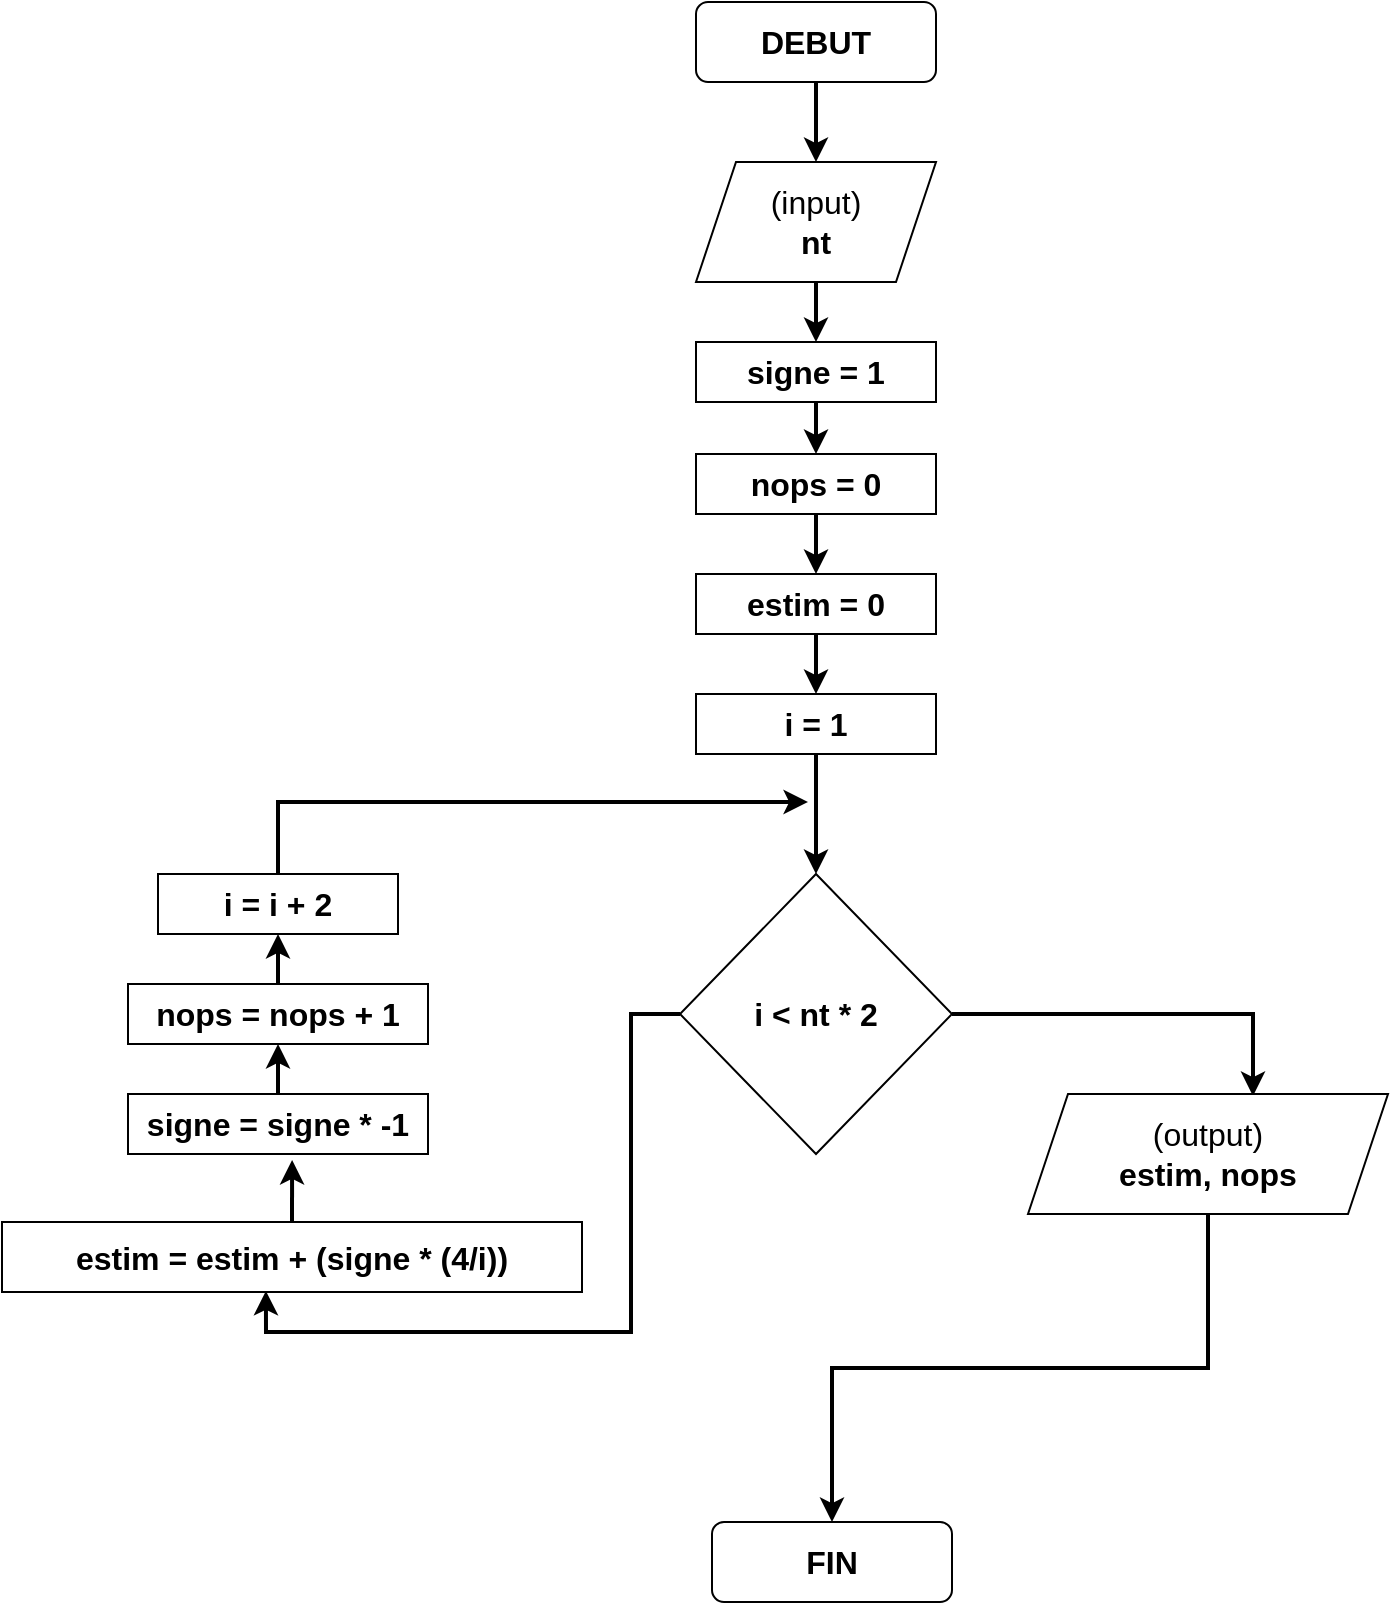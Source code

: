 <mxfile version="20.3.0" type="device"><diagram id="jAur0NntA3LrxgzV2fPV" name="Page-1"><mxGraphModel dx="1102" dy="685" grid="1" gridSize="10" guides="1" tooltips="1" connect="1" arrows="1" fold="1" page="1" pageScale="1" pageWidth="827" pageHeight="1169" math="0" shadow="0"><root><mxCell id="0"/><mxCell id="1" parent="0"/><mxCell id="qlGh6wtfmsTZ2cdwm0rp-1" style="edgeStyle=orthogonalEdgeStyle;rounded=0;orthogonalLoop=1;jettySize=auto;html=1;exitX=0.5;exitY=1;exitDx=0;exitDy=0;fontSize=16;strokeWidth=2;" parent="1" source="qlGh6wtfmsTZ2cdwm0rp-2" target="qlGh6wtfmsTZ2cdwm0rp-4" edge="1"><mxGeometry relative="1" as="geometry"/></mxCell><mxCell id="qlGh6wtfmsTZ2cdwm0rp-2" value="&lt;font style=&quot;font-size: 16px;&quot;&gt;&lt;b&gt;DEBUT&lt;/b&gt;&lt;/font&gt;" style="rounded=1;whiteSpace=wrap;html=1;" parent="1" vertex="1"><mxGeometry x="354" y="20" width="120" height="40" as="geometry"/></mxCell><mxCell id="tWwO3cpz20ERrxnbbBDC-2" style="edgeStyle=orthogonalEdgeStyle;rounded=0;orthogonalLoop=1;jettySize=auto;html=1;exitX=0.5;exitY=1;exitDx=0;exitDy=0;entryX=0.5;entryY=0;entryDx=0;entryDy=0;strokeWidth=2;" parent="1" source="qlGh6wtfmsTZ2cdwm0rp-4" target="tWwO3cpz20ERrxnbbBDC-1" edge="1"><mxGeometry relative="1" as="geometry"/></mxCell><mxCell id="qlGh6wtfmsTZ2cdwm0rp-4" value="(input)&lt;br&gt;&lt;b&gt;nt&lt;/b&gt;" style="shape=parallelogram;perimeter=parallelogramPerimeter;whiteSpace=wrap;html=1;fixedSize=1;fontSize=16;" parent="1" vertex="1"><mxGeometry x="354" y="100" width="120" height="60" as="geometry"/></mxCell><mxCell id="qlGh6wtfmsTZ2cdwm0rp-5" style="edgeStyle=orthogonalEdgeStyle;rounded=0;orthogonalLoop=1;jettySize=auto;html=1;exitX=0.5;exitY=1;exitDx=0;exitDy=0;entryX=0.5;entryY=0;entryDx=0;entryDy=0;strokeWidth=2;fontSize=16;" parent="1" source="qlGh6wtfmsTZ2cdwm0rp-6" target="qlGh6wtfmsTZ2cdwm0rp-8" edge="1"><mxGeometry relative="1" as="geometry"/></mxCell><mxCell id="qlGh6wtfmsTZ2cdwm0rp-6" value="&lt;b&gt;nops = 0&lt;/b&gt;" style="rounded=0;whiteSpace=wrap;html=1;fontSize=16;" parent="1" vertex="1"><mxGeometry x="354" y="246" width="120" height="30" as="geometry"/></mxCell><mxCell id="qlGh6wtfmsTZ2cdwm0rp-7" style="edgeStyle=orthogonalEdgeStyle;rounded=0;orthogonalLoop=1;jettySize=auto;html=1;exitX=0.5;exitY=1;exitDx=0;exitDy=0;strokeWidth=2;fontSize=16;" parent="1" source="qlGh6wtfmsTZ2cdwm0rp-8" target="qlGh6wtfmsTZ2cdwm0rp-10" edge="1"><mxGeometry relative="1" as="geometry"/></mxCell><mxCell id="qlGh6wtfmsTZ2cdwm0rp-8" value="&lt;b&gt;estim = 0&lt;/b&gt;" style="rounded=0;whiteSpace=wrap;html=1;fontSize=16;" parent="1" vertex="1"><mxGeometry x="354" y="306" width="120" height="30" as="geometry"/></mxCell><mxCell id="qlGh6wtfmsTZ2cdwm0rp-9" style="edgeStyle=orthogonalEdgeStyle;rounded=0;orthogonalLoop=1;jettySize=auto;html=1;exitX=0.5;exitY=1;exitDx=0;exitDy=0;strokeWidth=2;fontSize=16;" parent="1" source="qlGh6wtfmsTZ2cdwm0rp-10" target="qlGh6wtfmsTZ2cdwm0rp-13" edge="1"><mxGeometry relative="1" as="geometry"/></mxCell><mxCell id="qlGh6wtfmsTZ2cdwm0rp-10" value="&lt;b&gt;i = 1&lt;/b&gt;" style="rounded=0;whiteSpace=wrap;html=1;fontSize=16;" parent="1" vertex="1"><mxGeometry x="354" y="366" width="120" height="30" as="geometry"/></mxCell><mxCell id="qlGh6wtfmsTZ2cdwm0rp-12" style="edgeStyle=orthogonalEdgeStyle;rounded=0;orthogonalLoop=1;jettySize=auto;html=1;exitX=1;exitY=0.5;exitDx=0;exitDy=0;entryX=0.625;entryY=0.017;entryDx=0;entryDy=0;entryPerimeter=0;strokeWidth=2;fontSize=16;" parent="1" source="qlGh6wtfmsTZ2cdwm0rp-13" target="qlGh6wtfmsTZ2cdwm0rp-20" edge="1"><mxGeometry relative="1" as="geometry"/></mxCell><mxCell id="tWwO3cpz20ERrxnbbBDC-8" style="edgeStyle=orthogonalEdgeStyle;rounded=0;orthogonalLoop=1;jettySize=auto;html=1;exitX=0;exitY=0.5;exitDx=0;exitDy=0;entryX=0.455;entryY=0.984;entryDx=0;entryDy=0;entryPerimeter=0;strokeWidth=2;" parent="1" source="qlGh6wtfmsTZ2cdwm0rp-13" target="qlGh6wtfmsTZ2cdwm0rp-15" edge="1"><mxGeometry relative="1" as="geometry"/></mxCell><mxCell id="qlGh6wtfmsTZ2cdwm0rp-13" value="&lt;b&gt;i &amp;lt; nt * 2&lt;/b&gt;" style="rhombus;whiteSpace=wrap;html=1;fontSize=16;" parent="1" vertex="1"><mxGeometry x="346" y="456" width="136" height="140" as="geometry"/></mxCell><mxCell id="8JHsJaQHPbaLFFz8kE1d-3" style="edgeStyle=orthogonalEdgeStyle;rounded=0;orthogonalLoop=1;jettySize=auto;html=1;exitX=0.5;exitY=0;exitDx=0;exitDy=0;entryX=0.547;entryY=1.1;entryDx=0;entryDy=0;entryPerimeter=0;strokeWidth=2;" edge="1" parent="1" source="qlGh6wtfmsTZ2cdwm0rp-15" target="8JHsJaQHPbaLFFz8kE1d-1"><mxGeometry relative="1" as="geometry"/></mxCell><mxCell id="qlGh6wtfmsTZ2cdwm0rp-15" value="&lt;b&gt;estim = estim + (signe * (4/i))&lt;/b&gt;" style="rounded=0;whiteSpace=wrap;html=1;fontSize=16;" parent="1" vertex="1"><mxGeometry x="7" y="630" width="290" height="35" as="geometry"/></mxCell><mxCell id="qlGh6wtfmsTZ2cdwm0rp-17" value="&lt;b&gt;i = i + 2&lt;/b&gt;" style="rounded=0;whiteSpace=wrap;html=1;fontSize=16;" parent="1" vertex="1"><mxGeometry x="85" y="456" width="120" height="30" as="geometry"/></mxCell><mxCell id="qlGh6wtfmsTZ2cdwm0rp-18" value="&lt;font style=&quot;font-size: 16px;&quot;&gt;&lt;b&gt;FIN&lt;/b&gt;&lt;/font&gt;" style="rounded=1;whiteSpace=wrap;html=1;" parent="1" vertex="1"><mxGeometry x="362" y="780" width="120" height="40" as="geometry"/></mxCell><mxCell id="qlGh6wtfmsTZ2cdwm0rp-19" style="edgeStyle=orthogonalEdgeStyle;rounded=0;orthogonalLoop=1;jettySize=auto;html=1;exitX=0.5;exitY=1;exitDx=0;exitDy=0;entryX=0.5;entryY=0;entryDx=0;entryDy=0;strokeWidth=2;fontSize=16;" parent="1" source="qlGh6wtfmsTZ2cdwm0rp-20" target="qlGh6wtfmsTZ2cdwm0rp-18" edge="1"><mxGeometry relative="1" as="geometry"/></mxCell><mxCell id="qlGh6wtfmsTZ2cdwm0rp-20" value="(output)&lt;br&gt;&lt;b&gt;estim, nops&lt;/b&gt;" style="shape=parallelogram;perimeter=parallelogramPerimeter;whiteSpace=wrap;html=1;fixedSize=1;fontSize=16;" parent="1" vertex="1"><mxGeometry x="520" y="566" width="180" height="60" as="geometry"/></mxCell><mxCell id="tWwO3cpz20ERrxnbbBDC-3" style="edgeStyle=orthogonalEdgeStyle;rounded=0;orthogonalLoop=1;jettySize=auto;html=1;exitX=0.5;exitY=1;exitDx=0;exitDy=0;strokeWidth=2;" parent="1" source="tWwO3cpz20ERrxnbbBDC-1" target="qlGh6wtfmsTZ2cdwm0rp-6" edge="1"><mxGeometry relative="1" as="geometry"/></mxCell><mxCell id="tWwO3cpz20ERrxnbbBDC-1" value="&lt;b&gt;signe = 1&lt;/b&gt;" style="rounded=0;whiteSpace=wrap;html=1;fontSize=16;" parent="1" vertex="1"><mxGeometry x="354" y="190" width="120" height="30" as="geometry"/></mxCell><mxCell id="tWwO3cpz20ERrxnbbBDC-6" style="edgeStyle=orthogonalEdgeStyle;rounded=0;orthogonalLoop=1;jettySize=auto;html=1;exitX=0.5;exitY=0;exitDx=0;exitDy=0;entryX=0.5;entryY=1;entryDx=0;entryDy=0;strokeWidth=2;" parent="1" source="tWwO3cpz20ERrxnbbBDC-4" target="qlGh6wtfmsTZ2cdwm0rp-17" edge="1"><mxGeometry relative="1" as="geometry"/></mxCell><mxCell id="tWwO3cpz20ERrxnbbBDC-4" value="&lt;b&gt;nops = nops + 1&lt;/b&gt;" style="rounded=0;whiteSpace=wrap;html=1;fontSize=16;" parent="1" vertex="1"><mxGeometry x="70" y="511" width="150" height="30" as="geometry"/></mxCell><mxCell id="tWwO3cpz20ERrxnbbBDC-10" value="" style="endArrow=classic;html=1;rounded=0;strokeWidth=2;exitX=0.5;exitY=0;exitDx=0;exitDy=0;" parent="1" source="qlGh6wtfmsTZ2cdwm0rp-17" edge="1"><mxGeometry width="50" height="50" relative="1" as="geometry"><mxPoint x="360" y="620" as="sourcePoint"/><mxPoint x="410" y="420" as="targetPoint"/><Array as="points"><mxPoint x="145" y="420"/></Array></mxGeometry></mxCell><mxCell id="8JHsJaQHPbaLFFz8kE1d-2" style="edgeStyle=orthogonalEdgeStyle;rounded=0;orthogonalLoop=1;jettySize=auto;html=1;exitX=0.5;exitY=0;exitDx=0;exitDy=0;entryX=0.5;entryY=1;entryDx=0;entryDy=0;strokeWidth=2;" edge="1" parent="1" source="8JHsJaQHPbaLFFz8kE1d-1" target="tWwO3cpz20ERrxnbbBDC-4"><mxGeometry relative="1" as="geometry"/></mxCell><mxCell id="8JHsJaQHPbaLFFz8kE1d-1" value="&lt;b&gt;signe = signe * -1&lt;/b&gt;" style="rounded=0;whiteSpace=wrap;html=1;fontSize=16;" vertex="1" parent="1"><mxGeometry x="70" y="566" width="150" height="30" as="geometry"/></mxCell></root></mxGraphModel></diagram></mxfile>